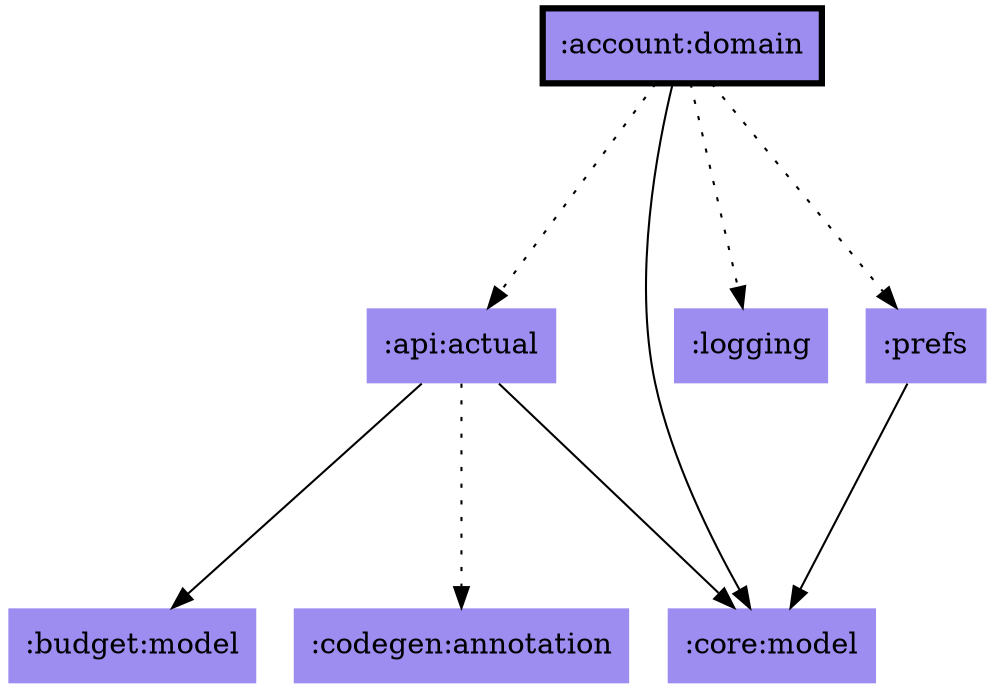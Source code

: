 digraph {
edge ["dir"="forward"]
graph ["dpi"="100","fontsize"="30","ranksep"="1.5","rankdir"="TB"]
node ["style"="filled"]
":account:domain" ["fillcolor"="#9D8DF1","color"="black","penwidth"="3","shape"="box"]
":api:actual" ["fillcolor"="#9D8DF1","shape"="none"]
":budget:model" ["fillcolor"="#9D8DF1","shape"="none"]
":codegen:annotation" ["fillcolor"="#9D8DF1","shape"="none"]
":core:model" ["fillcolor"="#9D8DF1","shape"="none"]
":logging" ["fillcolor"="#9D8DF1","shape"="none"]
":prefs" ["fillcolor"="#9D8DF1","shape"="none"]
":account:domain" -> ":api:actual" ["style"="dotted"]
":account:domain" -> ":core:model"
":account:domain" -> ":logging" ["style"="dotted"]
":account:domain" -> ":prefs" ["style"="dotted"]
":api:actual" -> ":budget:model"
":api:actual" -> ":codegen:annotation" ["style"="dotted"]
":api:actual" -> ":core:model"
":prefs" -> ":core:model"
}
